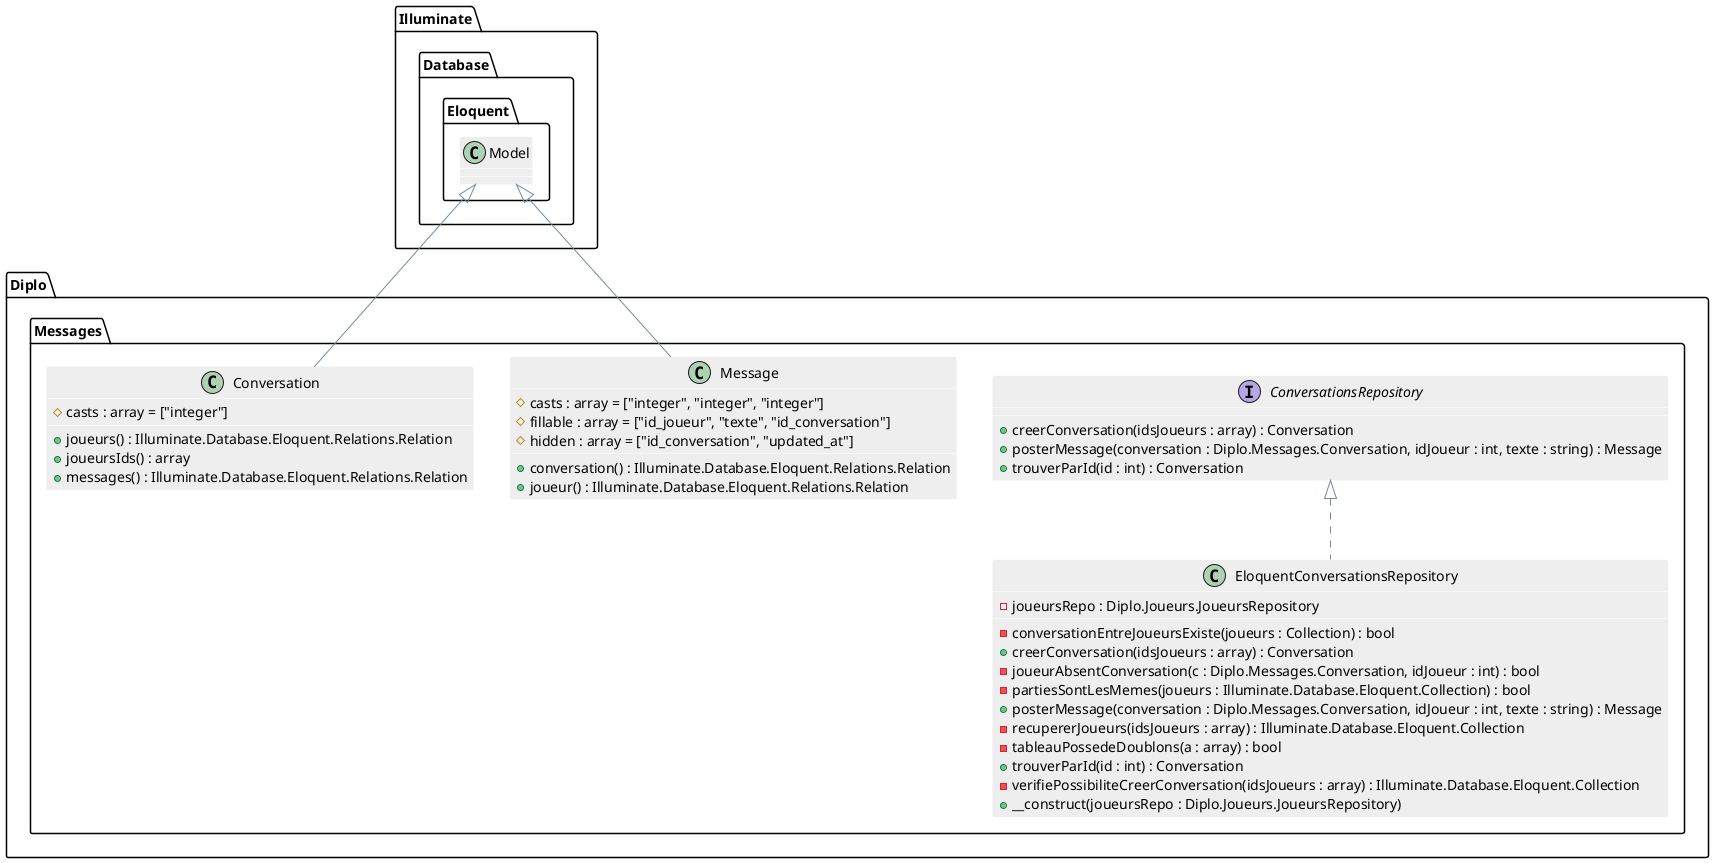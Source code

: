 @startuml

skinparam shadowing false
skinparam stereotypeCBackgroundColor #5B9BD5
' skinparam backgroundColor transparent

skinparam note {
  BackgroundColor #73AE42
  BorderColor #6CA43E
  FontColor white
}

skinparam class {
  BackgroundColor #EEEEEE
  ArrowColor #758A9F
  BorderColor #FFFFFF
}

skinparam sequence {
  ArrowColor #6CA43E

  LifeLineBorderColor #6CA43E
  LifeLineBackgroundColor #73AE42

  ParticipantBorderColor #2E75B5
  ParticipantBackgroundColor #5B9BD5

  ActorBorderColor #2E75B5
  ActorBackgroundColor #5B9BD5

  BoxLineColor #A5A5A5
}

skinparam state {
  BackgroundColor #EEEEEE
  ArrowColor #758A9F
  BorderColor #9E9E9E
}

skinparam usecase {
  BackgroundColor #EEEEEE
  BorderColor #9E9E9E

  ArrowColor #6CA43E
  ActorBorderColor #6CA43E
}

skinparam component {
  BackgroundColor #EEEEEE
  ArrowColor #758A9F
  BorderColor #9E9E9E
}

skinparam node {
  BackgroundColor #FFFFFF
  ArrowColor #758A9F
  BorderColor #9E9E9E
}

skinparam database {
  BackgroundColor #EEEEEE
  ArrowColor #758A9F
  BorderColor #9E9E9E
}
interface Diplo.Messages.ConversationsRepository {
    +creerConversation(idsJoueurs : array) : Conversation
    +posterMessage(conversation : Diplo.Messages.Conversation, idJoueur : int, texte : string) : Message
    +trouverParId(id : int) : Conversation
}
class Diplo.Messages.Message {
    #casts : array = ["integer", "integer", "integer"]
    #fillable : array = ["id_joueur", "texte", "id_conversation"]
    #hidden : array = ["id_conversation", "updated_at"]
    +conversation() : Illuminate.Database.Eloquent.Relations.Relation
    +joueur() : Illuminate.Database.Eloquent.Relations.Relation
}
class Diplo.Messages.Message extends Illuminate.Database.Eloquent.Model
class Diplo.Messages.Conversation {
    #casts : array = ["integer"]
    +joueurs() : Illuminate.Database.Eloquent.Relations.Relation
    +joueursIds() : array
    +messages() : Illuminate.Database.Eloquent.Relations.Relation
}
class Diplo.Messages.Conversation extends Illuminate.Database.Eloquent.Model
class Diplo.Messages.EloquentConversationsRepository {
    -joueursRepo : Diplo.Joueurs.JoueursRepository
    -conversationEntreJoueursExiste(joueurs : Collection) : bool
    +creerConversation(idsJoueurs : array) : Conversation
    -joueurAbsentConversation(c : Diplo.Messages.Conversation, idJoueur : int) : bool
    -partiesSontLesMemes(joueurs : Illuminate.Database.Eloquent.Collection) : bool
    +posterMessage(conversation : Diplo.Messages.Conversation, idJoueur : int, texte : string) : Message
    -recupererJoueurs(idsJoueurs : array) : Illuminate.Database.Eloquent.Collection
    -tableauPossedeDoublons(a : array) : bool
    +trouverParId(id : int) : Conversation
    -verifiePossibiliteCreerConversation(idsJoueurs : array) : Illuminate.Database.Eloquent.Collection
    +__construct(joueursRepo : Diplo.Joueurs.JoueursRepository)
}
class Diplo.Messages.EloquentConversationsRepository implements Diplo.Messages.ConversationsRepository
@enduml
